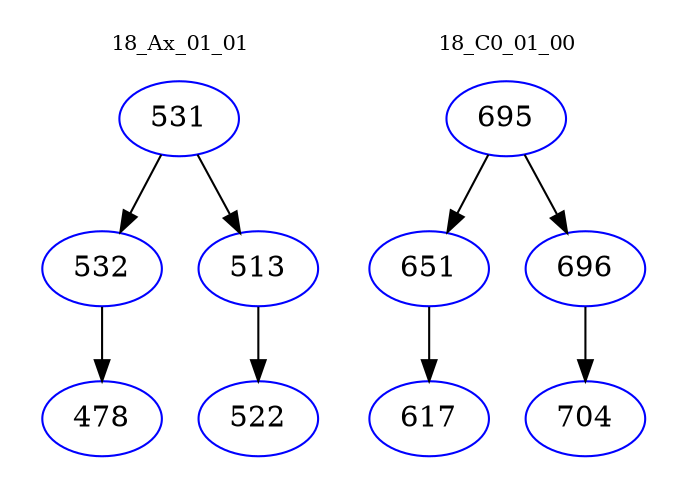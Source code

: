 digraph{
subgraph cluster_0 {
color = white
label = "18_Ax_01_01";
fontsize=10;
T0_531 [label="531", color="blue"]
T0_531 -> T0_532 [color="black"]
T0_532 [label="532", color="blue"]
T0_532 -> T0_478 [color="black"]
T0_478 [label="478", color="blue"]
T0_531 -> T0_513 [color="black"]
T0_513 [label="513", color="blue"]
T0_513 -> T0_522 [color="black"]
T0_522 [label="522", color="blue"]
}
subgraph cluster_1 {
color = white
label = "18_C0_01_00";
fontsize=10;
T1_695 [label="695", color="blue"]
T1_695 -> T1_651 [color="black"]
T1_651 [label="651", color="blue"]
T1_651 -> T1_617 [color="black"]
T1_617 [label="617", color="blue"]
T1_695 -> T1_696 [color="black"]
T1_696 [label="696", color="blue"]
T1_696 -> T1_704 [color="black"]
T1_704 [label="704", color="blue"]
}
}
